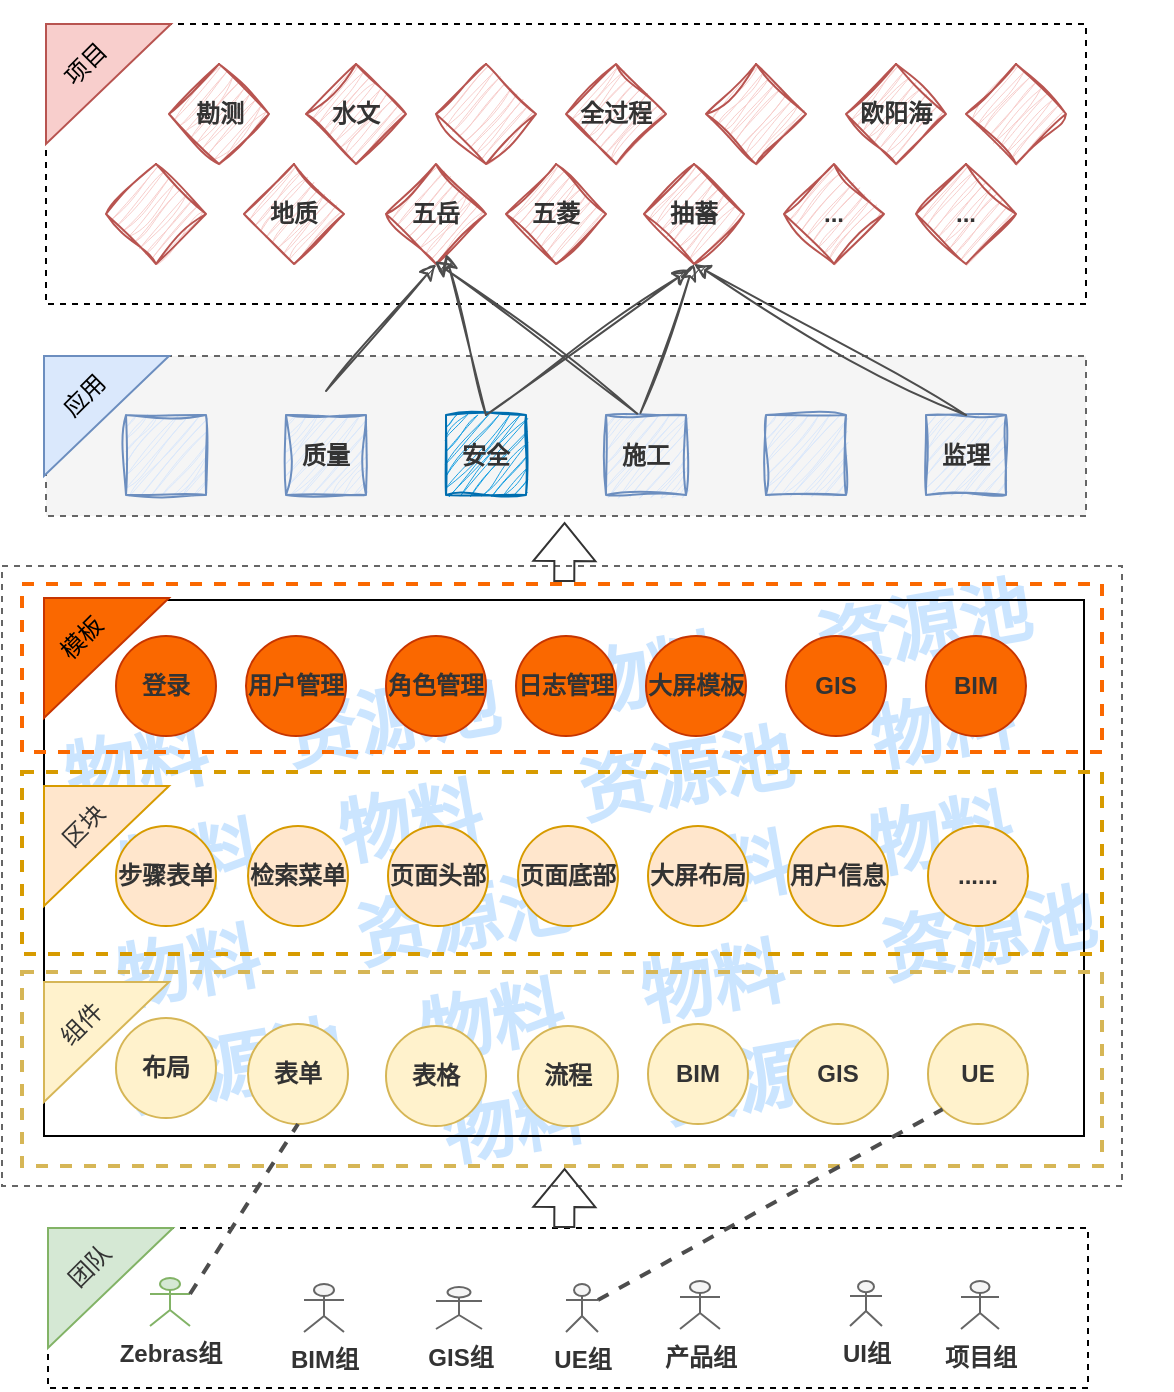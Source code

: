 <mxfile version="23.1.5" type="github">
  <diagram name="第 1 页" id="_P4C-NIC0c6lGI55AIVs">
    <mxGraphModel dx="1361" dy="722" grid="1" gridSize="10" guides="1" tooltips="1" connect="1" arrows="1" fold="1" page="1" pageScale="1" pageWidth="827" pageHeight="1169" math="0" shadow="0">
      <root>
        <mxCell id="0" />
        <mxCell id="1" parent="0" />
        <mxCell id="anlMMiIjX-qQsy4AaUph-35" value="&lt;p style=&quot;line-height: 368%;&quot;&gt;&lt;font style=&quot;&quot;&gt;&lt;b style=&quot;border-color: var(--border-color); font-size: 36px;&quot;&gt;&lt;font face=&quot;Helvetica&quot; style=&quot;border-color: var(--border-color); font-size: 36px;&quot;&gt;&lt;b style=&quot;border-color: var(--border-color);&quot;&gt;&lt;font style=&quot;border-color: var(--border-color); font-size: 36px;&quot;&gt;&lt;b style=&quot;border-color: var(--border-color);&quot;&gt;&lt;font style=&quot;border-color: var(--border-color); font-size: 36px;&quot;&gt;&lt;b style=&quot;border-color: var(--border-color);&quot;&gt;&lt;font style=&quot;border-color: var(--border-color); font-size: 36px;&quot;&gt;&lt;b style=&quot;border-color: var(--border-color);&quot;&gt;&lt;font style=&quot;border-color: var(--border-color); font-size: 36px;&quot;&gt;&lt;b style=&quot;border-color: var(--border-color);&quot;&gt;&lt;font style=&quot;border-color: var(--border-color); font-size: 36px;&quot;&gt;&lt;b style=&quot;border-color: var(--border-color);&quot;&gt;&lt;font style=&quot;border-color: var(--border-color); font-size: 36px;&quot;&gt;物料&amp;nbsp; &amp;nbsp; 资源池&amp;nbsp; &amp;nbsp; 物料&amp;nbsp; &amp;nbsp; &amp;nbsp;资源池&amp;nbsp; &amp;nbsp;&amp;nbsp;&lt;/font&gt;&lt;/b&gt;物料&amp;nbsp; &amp;nbsp; 物料&amp;nbsp; &amp;nbsp; &amp;nbsp;&lt;/font&gt;&lt;/b&gt;资源池&amp;nbsp; &amp;nbsp; 物料&amp;nbsp; &amp;nbsp; 物料&amp;nbsp; &amp;nbsp; &amp;nbsp;&lt;/font&gt;&lt;/b&gt;资源池&amp;nbsp; &amp;nbsp; 物料&amp;nbsp; &amp;nbsp; 物料&amp;nbsp; &amp;nbsp; &amp;nbsp;&lt;/font&gt;&lt;/b&gt;资源池&amp;nbsp; &amp;nbsp; 物料&amp;nbsp; &amp;nbsp; 物料&amp;nbsp; &amp;nbsp; &amp;nbsp;资源池&lt;/font&gt;&lt;/b&gt;&amp;nbsp; &amp;nbsp;&amp;nbsp;&lt;/font&gt;&lt;/b&gt;&amp;nbsp; &amp;nbsp;物料&amp;nbsp; &amp;nbsp; 资源池&amp;nbsp;&amp;nbsp;&lt;/font&gt;&lt;/b&gt;&lt;br&gt;&lt;/font&gt;&lt;/p&gt;" style="text;html=1;align=center;verticalAlign=middle;whiteSpace=wrap;rounded=0;rotation=-10;fontColor=#3399FF;textOpacity=25;" vertex="1" parent="1">
          <mxGeometry x="129.26" y="470.93" width="531" height="308" as="geometry" />
        </mxCell>
        <mxCell id="anlMMiIjX-qQsy4AaUph-34" value="" style="rounded=0;whiteSpace=wrap;html=1;fillColor=none;fontColor=#333333;strokeColor=#666666;dashed=1;" vertex="1" parent="1">
          <mxGeometry x="98" y="455" width="560" height="310" as="geometry" />
        </mxCell>
        <mxCell id="anlMMiIjX-qQsy4AaUph-20" value="" style="rounded=0;whiteSpace=wrap;html=1;dashed=1;" vertex="1" parent="1">
          <mxGeometry x="121" y="786" width="520" height="80" as="geometry" />
        </mxCell>
        <mxCell id="anlMMiIjX-qQsy4AaUph-12" value="" style="rounded=0;whiteSpace=wrap;html=1;dashed=1;" vertex="1" parent="1">
          <mxGeometry x="120" y="184" width="520" height="140" as="geometry" />
        </mxCell>
        <mxCell id="URCNevdXFKQMGU3Cfvzh-44" value="" style="rounded=0;whiteSpace=wrap;html=1;fontColor=#333333;shadow=0;fillColor=none;" parent="1" vertex="1">
          <mxGeometry x="119" y="472" width="520" height="268" as="geometry" />
        </mxCell>
        <mxCell id="URCNevdXFKQMGU3Cfvzh-96" value="" style="rounded=0;whiteSpace=wrap;html=1;dashed=1;fillColor=none;fontColor=#ffffff;strokeColor=#D79B00;strokeWidth=2;shadow=0;" parent="1" vertex="1">
          <mxGeometry x="108" y="558" width="540" height="91" as="geometry" />
        </mxCell>
        <mxCell id="URCNevdXFKQMGU3Cfvzh-95" value="" style="rounded=0;whiteSpace=wrap;html=1;dashed=1;fillColor=none;fontColor=#ffffff;strokeColor=#FA6800;strokeWidth=2;shadow=0;" parent="1" vertex="1">
          <mxGeometry x="108" y="464" width="540" height="84" as="geometry" />
        </mxCell>
        <mxCell id="URCNevdXFKQMGU3Cfvzh-1" value="" style="rounded=0;whiteSpace=wrap;html=1;fillColor=#f5f5f5;fontColor=#333333;strokeColor=#666666;shadow=0;dashed=1;" parent="1" vertex="1">
          <mxGeometry x="120" y="350" width="520" height="80" as="geometry" />
        </mxCell>
        <mxCell id="URCNevdXFKQMGU3Cfvzh-2" value="" style="whiteSpace=wrap;html=1;aspect=fixed;fillColor=#dae8fc;strokeColor=#6c8ebf;shadow=0;sketch=1;curveFitting=1;jiggle=2;fontStyle=1" parent="1" vertex="1">
          <mxGeometry x="160" y="379.5" width="40" height="40" as="geometry" />
        </mxCell>
        <mxCell id="URCNevdXFKQMGU3Cfvzh-3" value="质量" style="whiteSpace=wrap;html=1;aspect=fixed;fillColor=#dae8fc;strokeColor=#6c8ebf;shadow=0;sketch=1;curveFitting=1;jiggle=2;fontStyle=1;fontColor=#333333;" parent="1" vertex="1">
          <mxGeometry x="240" y="379.5" width="40" height="40" as="geometry" />
        </mxCell>
        <mxCell id="URCNevdXFKQMGU3Cfvzh-4" value="&lt;font&gt;安全&lt;/font&gt;" style="whiteSpace=wrap;html=1;aspect=fixed;fillColor=#1ba1e2;strokeColor=#006EAF;shadow=0;sketch=1;curveFitting=1;jiggle=2;fontColor=#333333;fontStyle=1" parent="1" vertex="1">
          <mxGeometry x="320" y="379.5" width="40" height="40" as="geometry" />
        </mxCell>
        <mxCell id="URCNevdXFKQMGU3Cfvzh-94" value="" style="rounded=0;whiteSpace=wrap;html=1;dashed=1;fillColor=none;fontColor=#ffffff;strokeColor=#D6B656;strokeWidth=2;shadow=0;" parent="1" vertex="1">
          <mxGeometry x="108" y="658" width="540" height="97" as="geometry" />
        </mxCell>
        <mxCell id="URCNevdXFKQMGU3Cfvzh-5" value="施工" style="whiteSpace=wrap;html=1;aspect=fixed;fillColor=#dae8fc;strokeColor=#6c8ebf;shadow=0;sketch=1;curveFitting=1;jiggle=2;fontStyle=1;fontColor=#333333;" parent="1" vertex="1">
          <mxGeometry x="400" y="379.5" width="40" height="40" as="geometry" />
        </mxCell>
        <mxCell id="URCNevdXFKQMGU3Cfvzh-6" value="" style="whiteSpace=wrap;html=1;aspect=fixed;fillColor=#dae8fc;strokeColor=#6c8ebf;shadow=0;sketch=1;curveFitting=1;jiggle=2;fontStyle=1;fontColor=#333333;" parent="1" vertex="1">
          <mxGeometry x="480" y="379.5" width="40" height="40" as="geometry" />
        </mxCell>
        <mxCell id="URCNevdXFKQMGU3Cfvzh-7" value="监理" style="whiteSpace=wrap;html=1;aspect=fixed;fillColor=#dae8fc;strokeColor=#6c8ebf;shadow=0;sketch=1;curveFitting=1;jiggle=2;fontStyle=1;fontColor=#333333;" parent="1" vertex="1">
          <mxGeometry x="560" y="379.5" width="40" height="40" as="geometry" />
        </mxCell>
        <mxCell id="URCNevdXFKQMGU3Cfvzh-8" value="" style="rhombus;whiteSpace=wrap;html=1;fillColor=#f8cecc;strokeColor=#b85450;shadow=0;sketch=1;curveFitting=1;jiggle=2;" parent="1" vertex="1">
          <mxGeometry x="150" y="254" width="50" height="50" as="geometry" />
        </mxCell>
        <mxCell id="URCNevdXFKQMGU3Cfvzh-9" value="地质" style="rhombus;whiteSpace=wrap;html=1;fillColor=#f8cecc;strokeColor=#b85450;shadow=0;sketch=1;curveFitting=1;jiggle=2;fontStyle=1;fontColor=#333333;" parent="1" vertex="1">
          <mxGeometry x="219" y="254" width="50" height="50" as="geometry" />
        </mxCell>
        <mxCell id="URCNevdXFKQMGU3Cfvzh-10" value="五岳" style="rhombus;whiteSpace=wrap;html=1;fillColor=#f8cecc;strokeColor=#b85450;shadow=0;sketch=1;curveFitting=1;jiggle=2;fontStyle=1;fontColor=#333333;" parent="1" vertex="1">
          <mxGeometry x="290" y="254" width="50" height="50" as="geometry" />
        </mxCell>
        <mxCell id="URCNevdXFKQMGU3Cfvzh-11" value="五菱" style="rhombus;whiteSpace=wrap;html=1;fillColor=#f8cecc;strokeColor=#b85450;shadow=0;sketch=1;curveFitting=1;jiggle=2;fontStyle=1;fontColor=#333333;" parent="1" vertex="1">
          <mxGeometry x="350" y="254" width="50" height="50" as="geometry" />
        </mxCell>
        <mxCell id="URCNevdXFKQMGU3Cfvzh-12" value="抽蓄" style="rhombus;whiteSpace=wrap;html=1;fillColor=#f8cecc;strokeColor=#b85450;shadow=0;sketch=1;curveFitting=1;jiggle=2;fontStyle=1;fontColor=#333333;" parent="1" vertex="1">
          <mxGeometry x="419" y="254" width="50" height="50" as="geometry" />
        </mxCell>
        <mxCell id="URCNevdXFKQMGU3Cfvzh-13" value="..." style="rhombus;whiteSpace=wrap;html=1;fillColor=#f8cecc;strokeColor=#b85450;shadow=0;sketch=1;curveFitting=1;jiggle=2;fontStyle=1;fontColor=#333333;" parent="1" vertex="1">
          <mxGeometry x="489" y="254" width="50" height="50" as="geometry" />
        </mxCell>
        <mxCell id="URCNevdXFKQMGU3Cfvzh-14" value="勘测" style="rhombus;whiteSpace=wrap;html=1;fillColor=#f8cecc;strokeColor=#b85450;shadow=0;sketch=1;curveFitting=1;jiggle=2;fontStyle=1;fontColor=#333333;" parent="1" vertex="1">
          <mxGeometry x="181.5" y="204" width="50" height="50" as="geometry" />
        </mxCell>
        <mxCell id="URCNevdXFKQMGU3Cfvzh-15" value="水文" style="rhombus;whiteSpace=wrap;html=1;fillColor=#f8cecc;strokeColor=#b85450;shadow=0;sketch=1;curveFitting=1;jiggle=2;fontStyle=1;fontColor=#333333;" parent="1" vertex="1">
          <mxGeometry x="250" y="204" width="50" height="50" as="geometry" />
        </mxCell>
        <mxCell id="URCNevdXFKQMGU3Cfvzh-16" value="" style="rhombus;whiteSpace=wrap;html=1;fillColor=#f8cecc;strokeColor=#b85450;shadow=0;sketch=1;curveFitting=1;jiggle=2;fontStyle=1;fontColor=#333333;" parent="1" vertex="1">
          <mxGeometry x="315" y="204" width="50" height="50" as="geometry" />
        </mxCell>
        <mxCell id="URCNevdXFKQMGU3Cfvzh-17" value="全过程" style="rhombus;whiteSpace=wrap;html=1;fillColor=#f8cecc;strokeColor=#b85450;shadow=0;sketch=1;curveFitting=1;jiggle=2;fontStyle=1;fontColor=#333333;" parent="1" vertex="1">
          <mxGeometry x="380" y="204" width="50" height="50" as="geometry" />
        </mxCell>
        <mxCell id="URCNevdXFKQMGU3Cfvzh-18" value="" style="rhombus;whiteSpace=wrap;html=1;fillColor=#f8cecc;strokeColor=#b85450;shadow=0;sketch=1;curveFitting=1;jiggle=2;fontStyle=1;fontColor=#333333;" parent="1" vertex="1">
          <mxGeometry x="450" y="204" width="50" height="50" as="geometry" />
        </mxCell>
        <mxCell id="URCNevdXFKQMGU3Cfvzh-19" value="欧阳海" style="rhombus;whiteSpace=wrap;html=1;fillColor=#f8cecc;strokeColor=#b85450;shadow=0;sketch=1;curveFitting=1;jiggle=2;fontStyle=1;fontColor=#333333;" parent="1" vertex="1">
          <mxGeometry x="520" y="204" width="50" height="50" as="geometry" />
        </mxCell>
        <mxCell id="URCNevdXFKQMGU3Cfvzh-20" value="" style="endArrow=classic;html=1;rounded=0;exitX=0.5;exitY=0;exitDx=0;exitDy=0;strokeColor=#4D4D4D;shadow=0;sketch=1;curveFitting=1;jiggle=2;" parent="1" source="URCNevdXFKQMGU3Cfvzh-4" target="URCNevdXFKQMGU3Cfvzh-10" edge="1">
          <mxGeometry width="50" height="50" relative="1" as="geometry">
            <mxPoint x="382" y="334" as="sourcePoint" />
            <mxPoint x="432" y="284" as="targetPoint" />
          </mxGeometry>
        </mxCell>
        <mxCell id="URCNevdXFKQMGU3Cfvzh-21" value="" style="endArrow=classic;html=1;rounded=0;exitX=0.5;exitY=0;exitDx=0;exitDy=0;strokeColor=#4D4D4D;shadow=0;sketch=1;curveFitting=1;jiggle=2;entryX=0.453;entryY=1.054;entryDx=0;entryDy=0;entryPerimeter=0;" parent="1" source="URCNevdXFKQMGU3Cfvzh-4" edge="1" target="URCNevdXFKQMGU3Cfvzh-12">
          <mxGeometry width="50" height="50" relative="1" as="geometry">
            <mxPoint x="417.5" y="367.5" as="sourcePoint" />
            <mxPoint x="413.5" y="288.5" as="targetPoint" />
          </mxGeometry>
        </mxCell>
        <mxCell id="URCNevdXFKQMGU3Cfvzh-22" value="" style="endArrow=classic;html=1;rounded=0;exitX=0.431;exitY=-0.027;exitDx=0;exitDy=0;strokeColor=#4D4D4D;shadow=0;sketch=1;curveFitting=1;jiggle=2;exitPerimeter=0;entryX=0.5;entryY=1;entryDx=0;entryDy=0;" parent="1" edge="1" target="URCNevdXFKQMGU3Cfvzh-12" source="URCNevdXFKQMGU3Cfvzh-5">
          <mxGeometry width="50" height="50" relative="1" as="geometry">
            <mxPoint x="418.44" y="367.5" as="sourcePoint" />
            <mxPoint x="440" y="300.24" as="targetPoint" />
          </mxGeometry>
        </mxCell>
        <mxCell id="URCNevdXFKQMGU3Cfvzh-23" value="" style="endArrow=classic;html=1;rounded=0;exitX=0.5;exitY=0;exitDx=0;exitDy=0;strokeColor=#4D4D4D;shadow=0;sketch=1;curveFitting=1;jiggle=2;entryX=0.5;entryY=1;entryDx=0;entryDy=0;" parent="1" edge="1" target="URCNevdXFKQMGU3Cfvzh-12" source="URCNevdXFKQMGU3Cfvzh-7">
          <mxGeometry width="50" height="50" relative="1" as="geometry">
            <mxPoint x="573.25" y="369.5" as="sourcePoint" />
            <mxPoint x="405" y="290" as="targetPoint" />
          </mxGeometry>
        </mxCell>
        <mxCell id="URCNevdXFKQMGU3Cfvzh-24" value="" style="endArrow=classic;html=1;rounded=0;exitX=0.5;exitY=0;exitDx=0;exitDy=0;strokeColor=#4D4D4D;shadow=0;sketch=1;curveFitting=1;jiggle=2;entryX=0.5;entryY=1;entryDx=0;entryDy=0;" parent="1" target="URCNevdXFKQMGU3Cfvzh-10" edge="1">
          <mxGeometry width="50" height="50" relative="1" as="geometry">
            <mxPoint x="260" y="367.5" as="sourcePoint" />
            <mxPoint x="256" y="288.5" as="targetPoint" />
          </mxGeometry>
        </mxCell>
        <mxCell id="URCNevdXFKQMGU3Cfvzh-25" value="" style="endArrow=classic;html=1;rounded=0;exitX=0.39;exitY=-0.017;exitDx=0;exitDy=0;strokeColor=#4D4D4D;shadow=0;sketch=1;curveFitting=1;jiggle=2;entryX=0.488;entryY=0.972;entryDx=0;entryDy=0;entryPerimeter=0;exitPerimeter=0;" parent="1" source="URCNevdXFKQMGU3Cfvzh-5" target="URCNevdXFKQMGU3Cfvzh-10" edge="1">
          <mxGeometry width="50" height="50" relative="1" as="geometry">
            <mxPoint x="426.5" y="377.5" as="sourcePoint" />
            <mxPoint x="330" y="290" as="targetPoint" />
          </mxGeometry>
        </mxCell>
        <mxCell id="URCNevdXFKQMGU3Cfvzh-73" value="登录" style="ellipse;whiteSpace=wrap;html=1;aspect=fixed;fillColor=#fa6800;strokeColor=#C73500;fontColor=#333333;shadow=0;fontStyle=1" parent="1" vertex="1">
          <mxGeometry x="155" y="490" width="50" height="50" as="geometry" />
        </mxCell>
        <mxCell id="URCNevdXFKQMGU3Cfvzh-74" value="用户管理" style="ellipse;whiteSpace=wrap;html=1;aspect=fixed;fillColor=#fa6800;strokeColor=#C73500;fontColor=#333333;shadow=0;fontStyle=1" parent="1" vertex="1">
          <mxGeometry x="220" y="490" width="50" height="50" as="geometry" />
        </mxCell>
        <mxCell id="URCNevdXFKQMGU3Cfvzh-75" value="角色管理" style="ellipse;whiteSpace=wrap;html=1;aspect=fixed;fillColor=#fa6800;strokeColor=#C73500;fontColor=#333333;shadow=0;fontStyle=1" parent="1" vertex="1">
          <mxGeometry x="290" y="490" width="50" height="50" as="geometry" />
        </mxCell>
        <mxCell id="URCNevdXFKQMGU3Cfvzh-76" value="日志管理" style="ellipse;whiteSpace=wrap;html=1;aspect=fixed;fillColor=#fa6800;strokeColor=#C73500;fontColor=#333333;shadow=0;fontStyle=1" parent="1" vertex="1">
          <mxGeometry x="355" y="490" width="50" height="50" as="geometry" />
        </mxCell>
        <mxCell id="URCNevdXFKQMGU3Cfvzh-77" value="大屏模板" style="ellipse;whiteSpace=wrap;html=1;aspect=fixed;fillColor=#fa6800;strokeColor=#C73500;fontColor=#333333;shadow=0;fontStyle=1" parent="1" vertex="1">
          <mxGeometry x="420" y="490" width="50" height="50" as="geometry" />
        </mxCell>
        <mxCell id="URCNevdXFKQMGU3Cfvzh-78" value="GIS" style="ellipse;whiteSpace=wrap;html=1;aspect=fixed;fillColor=#fa6800;strokeColor=#C73500;fontColor=#333333;shadow=0;fontStyle=1" parent="1" vertex="1">
          <mxGeometry x="490" y="490" width="50" height="50" as="geometry" />
        </mxCell>
        <mxCell id="URCNevdXFKQMGU3Cfvzh-79" value="BIM" style="ellipse;whiteSpace=wrap;html=1;aspect=fixed;fillColor=#fa6800;strokeColor=#C73500;fontColor=#333333;shadow=0;fontStyle=1" parent="1" vertex="1">
          <mxGeometry x="560" y="490" width="50" height="50" as="geometry" />
        </mxCell>
        <mxCell id="URCNevdXFKQMGU3Cfvzh-80" value="步骤表单" style="ellipse;whiteSpace=wrap;html=1;aspect=fixed;fillColor=#ffe6cc;strokeColor=#d79b00;fontColor=#333333;shadow=0;fontStyle=1" parent="1" vertex="1">
          <mxGeometry x="155" y="585" width="50" height="50" as="geometry" />
        </mxCell>
        <mxCell id="URCNevdXFKQMGU3Cfvzh-81" value="检索菜单" style="ellipse;whiteSpace=wrap;html=1;aspect=fixed;fillColor=#ffe6cc;strokeColor=#d79b00;fontColor=#333333;shadow=0;fontStyle=1" parent="1" vertex="1">
          <mxGeometry x="221" y="585" width="50" height="50" as="geometry" />
        </mxCell>
        <mxCell id="URCNevdXFKQMGU3Cfvzh-82" value="页面头部" style="ellipse;whiteSpace=wrap;html=1;aspect=fixed;fillColor=#ffe6cc;strokeColor=#d79b00;fontColor=#333333;shadow=0;fontStyle=1" parent="1" vertex="1">
          <mxGeometry x="291" y="585" width="50" height="50" as="geometry" />
        </mxCell>
        <mxCell id="URCNevdXFKQMGU3Cfvzh-83" value="页面底部" style="ellipse;whiteSpace=wrap;html=1;aspect=fixed;fillColor=#ffe6cc;strokeColor=#d79b00;fontColor=#333333;shadow=0;fontStyle=1" parent="1" vertex="1">
          <mxGeometry x="356" y="585" width="50" height="50" as="geometry" />
        </mxCell>
        <mxCell id="URCNevdXFKQMGU3Cfvzh-84" value="大屏布局" style="ellipse;whiteSpace=wrap;html=1;aspect=fixed;fillColor=#ffe6cc;strokeColor=#d79b00;fontColor=#333333;shadow=0;fontStyle=1" parent="1" vertex="1">
          <mxGeometry x="421" y="585" width="50" height="50" as="geometry" />
        </mxCell>
        <mxCell id="URCNevdXFKQMGU3Cfvzh-85" value="用户信息" style="ellipse;whiteSpace=wrap;html=1;aspect=fixed;fillColor=#ffe6cc;strokeColor=#d79b00;fontColor=#333333;shadow=0;fontStyle=1" parent="1" vertex="1">
          <mxGeometry x="491" y="585" width="50" height="50" as="geometry" />
        </mxCell>
        <mxCell id="URCNevdXFKQMGU3Cfvzh-86" value="......" style="ellipse;whiteSpace=wrap;html=1;aspect=fixed;fillColor=#ffe6cc;strokeColor=#d79b00;fontColor=#333333;shadow=0;fontStyle=1" parent="1" vertex="1">
          <mxGeometry x="561" y="585" width="50" height="50" as="geometry" />
        </mxCell>
        <mxCell id="URCNevdXFKQMGU3Cfvzh-87" value="布局" style="ellipse;whiteSpace=wrap;html=1;aspect=fixed;fillColor=#fff2cc;strokeColor=#d6b656;fontColor=#333333;shadow=0;fontStyle=1" parent="1" vertex="1">
          <mxGeometry x="155" y="681" width="50" height="50" as="geometry" />
        </mxCell>
        <mxCell id="URCNevdXFKQMGU3Cfvzh-88" value="表单" style="ellipse;whiteSpace=wrap;html=1;aspect=fixed;fillColor=#fff2cc;strokeColor=#d6b656;fontColor=#333333;shadow=0;fontStyle=1" parent="1" vertex="1">
          <mxGeometry x="221" y="684" width="50" height="50" as="geometry" />
        </mxCell>
        <mxCell id="URCNevdXFKQMGU3Cfvzh-89" value="表格" style="ellipse;whiteSpace=wrap;html=1;aspect=fixed;fillColor=#fff2cc;strokeColor=#d6b656;fontColor=#333333;shadow=0;fontStyle=1" parent="1" vertex="1">
          <mxGeometry x="290" y="685" width="50" height="50" as="geometry" />
        </mxCell>
        <mxCell id="URCNevdXFKQMGU3Cfvzh-90" value="流程" style="ellipse;whiteSpace=wrap;html=1;aspect=fixed;fillColor=#fff2cc;strokeColor=#d6b656;fontColor=#333333;shadow=0;fontStyle=1" parent="1" vertex="1">
          <mxGeometry x="356" y="685" width="50" height="50" as="geometry" />
        </mxCell>
        <mxCell id="URCNevdXFKQMGU3Cfvzh-91" value="BIM" style="ellipse;whiteSpace=wrap;html=1;aspect=fixed;fillColor=#fff2cc;strokeColor=#d6b656;fontColor=#333333;shadow=0;fontStyle=1" parent="1" vertex="1">
          <mxGeometry x="421" y="684" width="50" height="50" as="geometry" />
        </mxCell>
        <mxCell id="URCNevdXFKQMGU3Cfvzh-92" value="GIS" style="ellipse;whiteSpace=wrap;html=1;aspect=fixed;fillColor=#fff2cc;strokeColor=#d6b656;fontColor=#333333;shadow=0;fontStyle=1" parent="1" vertex="1">
          <mxGeometry x="491" y="684" width="50" height="50" as="geometry" />
        </mxCell>
        <mxCell id="URCNevdXFKQMGU3Cfvzh-93" value="UE" style="ellipse;whiteSpace=wrap;html=1;aspect=fixed;fillColor=#fff2cc;strokeColor=#d6b656;fontColor=#333333;shadow=0;fontStyle=1" parent="1" vertex="1">
          <mxGeometry x="561" y="684" width="50" height="50" as="geometry" />
        </mxCell>
        <mxCell id="URCNevdXFKQMGU3Cfvzh-98" value="" style="shape=flexArrow;endArrow=classic;html=1;rounded=0;entryX=0.483;entryY=1.038;entryDx=0;entryDy=0;entryPerimeter=0;strokeColor=#333333;" parent="1" edge="1">
          <mxGeometry width="50" height="50" relative="1" as="geometry">
            <mxPoint x="379.13" y="463" as="sourcePoint" />
            <mxPoint x="379.29" y="433" as="targetPoint" />
          </mxGeometry>
        </mxCell>
        <mxCell id="URCNevdXFKQMGU3Cfvzh-101" value="" style="rhombus;whiteSpace=wrap;html=1;fillColor=#f8cecc;strokeColor=#b85450;shadow=0;sketch=1;curveFitting=1;jiggle=2;fontStyle=1;fontColor=#333333;" parent="1" vertex="1">
          <mxGeometry x="580" y="204" width="50" height="50" as="geometry" />
        </mxCell>
        <mxCell id="URCNevdXFKQMGU3Cfvzh-103" value="GIS组" style="shape=umlActor;verticalLabelPosition=bottom;verticalAlign=top;html=1;outlineConnect=0;fillColor=#f5f5f5;strokeColor=#666666;fontColor=#333333;shadow=0;fontStyle=1" parent="1" vertex="1">
          <mxGeometry x="315" y="815.5" width="23" height="21" as="geometry" />
        </mxCell>
        <mxCell id="URCNevdXFKQMGU3Cfvzh-110" value="" style="verticalLabelPosition=bottom;verticalAlign=top;html=1;shape=mxgraph.basic.orthogonal_triangle;direction=south;rotation=0;fillColor=#fa6800;fontColor=#333333;strokeColor=#C73500;shadow=0;" parent="1" vertex="1">
          <mxGeometry x="119" y="471" width="62.5" height="60" as="geometry" />
        </mxCell>
        <mxCell id="URCNevdXFKQMGU3Cfvzh-112" value="" style="verticalLabelPosition=bottom;verticalAlign=top;html=1;shape=mxgraph.basic.orthogonal_triangle;direction=south;rotation=0;fillColor=#ffe6cc;strokeColor=#d79b00;fontColor=#333333;shadow=0;" parent="1" vertex="1">
          <mxGeometry x="119" y="565" width="62.5" height="60" as="geometry" />
        </mxCell>
        <mxCell id="URCNevdXFKQMGU3Cfvzh-113" value="" style="verticalLabelPosition=bottom;verticalAlign=top;html=1;shape=mxgraph.basic.orthogonal_triangle;direction=south;rotation=0;fillColor=#fff2cc;strokeColor=#d6b656;fontColor=#333333;shadow=0;" parent="1" vertex="1">
          <mxGeometry x="119" y="663" width="62.5" height="60" as="geometry" />
        </mxCell>
        <mxCell id="URCNevdXFKQMGU3Cfvzh-114" value="模板" style="text;html=1;align=center;verticalAlign=middle;whiteSpace=wrap;rounded=0;rotation=-45;shadow=0;" parent="1" vertex="1">
          <mxGeometry x="108" y="476" width="60" height="30" as="geometry" />
        </mxCell>
        <mxCell id="URCNevdXFKQMGU3Cfvzh-115" value="区块" style="text;html=1;align=center;verticalAlign=middle;whiteSpace=wrap;rounded=0;rotation=-45;fontColor=#333333;shadow=0;" parent="1" vertex="1">
          <mxGeometry x="109" y="570" width="60" height="30" as="geometry" />
        </mxCell>
        <mxCell id="URCNevdXFKQMGU3Cfvzh-116" value="组件" style="text;html=1;align=center;verticalAlign=middle;whiteSpace=wrap;rounded=0;rotation=-45;fontColor=#333333;shadow=0;" parent="1" vertex="1">
          <mxGeometry x="108" y="669" width="60" height="30" as="geometry" />
        </mxCell>
        <mxCell id="URCNevdXFKQMGU3Cfvzh-117" value="BIM组" style="shape=umlActor;verticalLabelPosition=bottom;verticalAlign=top;html=1;outlineConnect=0;fillColor=#f5f5f5;strokeColor=#666666;fontColor=#333333;shadow=0;fontStyle=1" parent="1" vertex="1">
          <mxGeometry x="249" y="814" width="20" height="24" as="geometry" />
        </mxCell>
        <mxCell id="URCNevdXFKQMGU3Cfvzh-118" value="Zebras组" style="shape=umlActor;verticalLabelPosition=bottom;verticalAlign=top;html=1;outlineConnect=0;fillColor=#d5e8d4;strokeColor=#82b366;shadow=0;fontStyle=1;fontColor=#333333;" parent="1" vertex="1">
          <mxGeometry x="172" y="811" width="20" height="24" as="geometry" />
        </mxCell>
        <mxCell id="anlMMiIjX-qQsy4AaUph-1" value="..." style="rhombus;whiteSpace=wrap;html=1;fillColor=#f8cecc;strokeColor=#b85450;shadow=0;sketch=1;curveFitting=1;jiggle=2;fontStyle=1;fontColor=#333333;" vertex="1" parent="1">
          <mxGeometry x="555" y="254" width="50" height="50" as="geometry" />
        </mxCell>
        <mxCell id="anlMMiIjX-qQsy4AaUph-4" value="UE组" style="shape=umlActor;verticalLabelPosition=bottom;verticalAlign=top;html=1;outlineConnect=0;fillColor=#f5f5f5;strokeColor=#666666;fontColor=#333333;shadow=0;fontStyle=1" vertex="1" parent="1">
          <mxGeometry x="380" y="814" width="16" height="24" as="geometry" />
        </mxCell>
        <mxCell id="anlMMiIjX-qQsy4AaUph-5" value="产品组" style="shape=umlActor;verticalLabelPosition=bottom;verticalAlign=top;html=1;outlineConnect=0;fillColor=#f5f5f5;strokeColor=#666666;fontColor=#333333;shadow=0;fontStyle=1" vertex="1" parent="1">
          <mxGeometry x="437" y="812.5" width="20" height="24" as="geometry" />
        </mxCell>
        <mxCell id="anlMMiIjX-qQsy4AaUph-6" value="UI组" style="shape=umlActor;verticalLabelPosition=bottom;verticalAlign=top;html=1;outlineConnect=0;fillColor=#f5f5f5;strokeColor=#666666;fontColor=#333333;shadow=0;fontStyle=1" vertex="1" parent="1">
          <mxGeometry x="522" y="812.5" width="16" height="22.5" as="geometry" />
        </mxCell>
        <mxCell id="anlMMiIjX-qQsy4AaUph-9" value="项目组" style="shape=umlActor;verticalLabelPosition=bottom;verticalAlign=top;html=1;outlineConnect=0;fillColor=#f5f5f5;strokeColor=#666666;fontColor=#333333;shadow=0;fontStyle=1" vertex="1" parent="1">
          <mxGeometry x="577.5" y="812.5" width="19" height="24" as="geometry" />
        </mxCell>
        <mxCell id="anlMMiIjX-qQsy4AaUph-13" value="" style="verticalLabelPosition=bottom;verticalAlign=top;html=1;shape=mxgraph.basic.orthogonal_triangle;direction=south;rotation=0;fillColor=#dae8fc;strokeColor=#6c8ebf;shadow=0;" vertex="1" parent="1">
          <mxGeometry x="119" y="350" width="62.5" height="60" as="geometry" />
        </mxCell>
        <mxCell id="anlMMiIjX-qQsy4AaUph-14" value="" style="verticalLabelPosition=bottom;verticalAlign=top;html=1;shape=mxgraph.basic.orthogonal_triangle;direction=south;rotation=0;fillColor=#f8cecc;strokeColor=#b85450;shadow=0;" vertex="1" parent="1">
          <mxGeometry x="120" y="184" width="62.5" height="60" as="geometry" />
        </mxCell>
        <mxCell id="anlMMiIjX-qQsy4AaUph-15" value="应用" style="text;html=1;align=center;verticalAlign=middle;whiteSpace=wrap;rounded=0;rotation=-45;shadow=0;" vertex="1" parent="1">
          <mxGeometry x="109" y="354.5" width="60" height="30" as="geometry" />
        </mxCell>
        <mxCell id="anlMMiIjX-qQsy4AaUph-16" value="项目" style="text;html=1;align=center;verticalAlign=middle;whiteSpace=wrap;rounded=0;rotation=-45;shadow=0;" vertex="1" parent="1">
          <mxGeometry x="110" y="189" width="60" height="30" as="geometry" />
        </mxCell>
        <mxCell id="anlMMiIjX-qQsy4AaUph-25" value="" style="shape=flexArrow;endArrow=classic;html=1;rounded=0;entryX=0.483;entryY=1.038;entryDx=0;entryDy=0;entryPerimeter=0;strokeColor=#333333;" edge="1" parent="1">
          <mxGeometry width="50" height="50" relative="1" as="geometry">
            <mxPoint x="379.13" y="786" as="sourcePoint" />
            <mxPoint x="379.29" y="756" as="targetPoint" />
          </mxGeometry>
        </mxCell>
        <mxCell id="anlMMiIjX-qQsy4AaUph-30" value="" style="endArrow=none;dashed=1;html=1;strokeWidth=2;rounded=0;entryX=0;entryY=1;entryDx=0;entryDy=0;exitX=1;exitY=0.333;exitDx=0;exitDy=0;exitPerimeter=0;strokeColor=#4D4D4D;" edge="1" parent="1" source="anlMMiIjX-qQsy4AaUph-4" target="URCNevdXFKQMGU3Cfvzh-93">
          <mxGeometry width="50" height="50" relative="1" as="geometry">
            <mxPoint x="395" y="814" as="sourcePoint" />
            <mxPoint x="445" y="764" as="targetPoint" />
          </mxGeometry>
        </mxCell>
        <mxCell id="anlMMiIjX-qQsy4AaUph-31" value="" style="endArrow=none;dashed=1;html=1;strokeWidth=2;rounded=0;entryX=0.5;entryY=1;entryDx=0;entryDy=0;exitX=1;exitY=0.333;exitDx=0;exitDy=0;exitPerimeter=0;strokeColor=#4D4D4D;" edge="1" parent="1" source="URCNevdXFKQMGU3Cfvzh-118" target="URCNevdXFKQMGU3Cfvzh-88">
          <mxGeometry width="50" height="50" relative="1" as="geometry">
            <mxPoint x="184" y="811" as="sourcePoint" />
            <mxPoint x="356" y="716" as="targetPoint" />
          </mxGeometry>
        </mxCell>
        <mxCell id="anlMMiIjX-qQsy4AaUph-32" value="" style="verticalLabelPosition=bottom;verticalAlign=top;html=1;shape=mxgraph.basic.orthogonal_triangle;direction=south;rotation=0;fillColor=#d5e8d4;strokeColor=#82b366;shadow=0;" vertex="1" parent="1">
          <mxGeometry x="121" y="786" width="62.5" height="60" as="geometry" />
        </mxCell>
        <mxCell id="anlMMiIjX-qQsy4AaUph-33" value="团队" style="text;html=1;align=center;verticalAlign=middle;whiteSpace=wrap;rounded=0;rotation=-45;fontColor=#333333;shadow=0;" vertex="1" parent="1">
          <mxGeometry x="112" y="790" width="60" height="30" as="geometry" />
        </mxCell>
      </root>
    </mxGraphModel>
  </diagram>
</mxfile>
